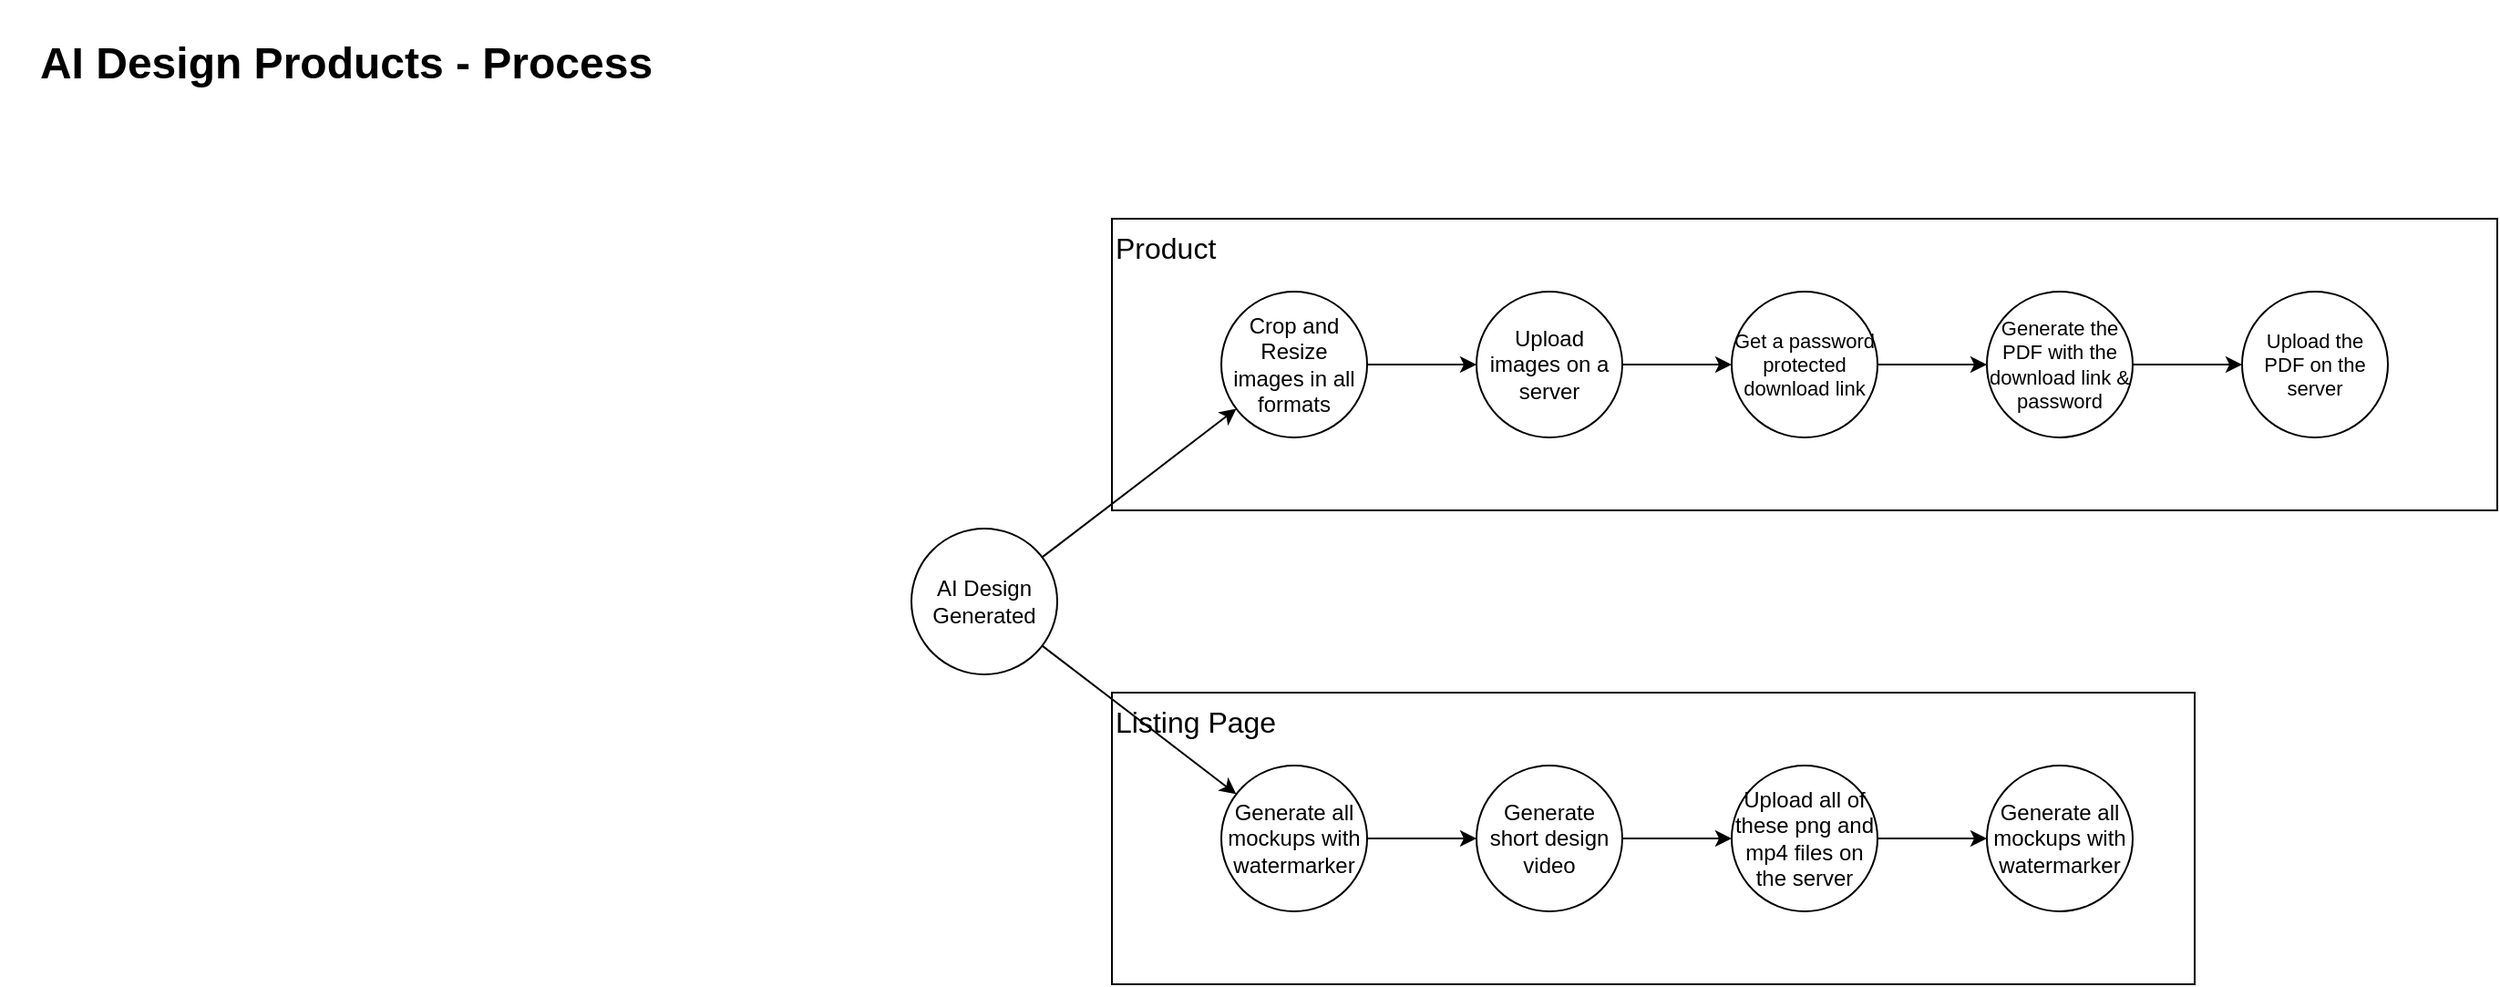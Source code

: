 <mxfile version="21.0.6" type="github">
  <diagram name="Page-1" id="sGuzA3g51q6fcSDmOtlH">
    <mxGraphModel dx="2514" dy="1019" grid="1" gridSize="10" guides="1" tooltips="1" connect="1" arrows="1" fold="1" page="1" pageScale="1" pageWidth="827" pageHeight="1169" math="0" shadow="0">
      <root>
        <mxCell id="0" />
        <mxCell id="1" parent="0" />
        <mxCell id="6QAfk4vxS9SV6BwnsCQb-1" value="AI Design&lt;br&gt;Generated" style="ellipse;whiteSpace=wrap;html=1;aspect=fixed;" parent="1" vertex="1">
          <mxGeometry x="-10" y="310" width="80" height="80" as="geometry" />
        </mxCell>
        <mxCell id="6QAfk4vxS9SV6BwnsCQb-2" value="Product" style="rounded=0;whiteSpace=wrap;html=1;align=left;verticalAlign=top;fillColor=none;fontSize=16;" parent="1" vertex="1">
          <mxGeometry x="100" y="140" width="760" height="160" as="geometry" />
        </mxCell>
        <mxCell id="6QAfk4vxS9SV6BwnsCQb-3" value="Listing Page" style="rounded=0;whiteSpace=wrap;html=1;align=left;verticalAlign=top;fillColor=none;fontSize=16;" parent="1" vertex="1">
          <mxGeometry x="100" y="400" width="594" height="160" as="geometry" />
        </mxCell>
        <mxCell id="6QAfk4vxS9SV6BwnsCQb-4" value="Crop and Resize images in all formats" style="ellipse;whiteSpace=wrap;html=1;aspect=fixed;" parent="1" vertex="1">
          <mxGeometry x="160" y="180" width="80" height="80" as="geometry" />
        </mxCell>
        <mxCell id="6QAfk4vxS9SV6BwnsCQb-5" value="" style="endArrow=classic;html=1;rounded=0;" parent="1" source="6QAfk4vxS9SV6BwnsCQb-1" target="6QAfk4vxS9SV6BwnsCQb-4" edge="1">
          <mxGeometry width="50" height="50" relative="1" as="geometry">
            <mxPoint x="320" y="380" as="sourcePoint" />
            <mxPoint x="370" y="330" as="targetPoint" />
          </mxGeometry>
        </mxCell>
        <mxCell id="6QAfk4vxS9SV6BwnsCQb-6" value="Upload images on a server" style="ellipse;whiteSpace=wrap;html=1;aspect=fixed;" parent="1" vertex="1">
          <mxGeometry x="300" y="180" width="80" height="80" as="geometry" />
        </mxCell>
        <mxCell id="6QAfk4vxS9SV6BwnsCQb-7" value="Get a password protected download link" style="ellipse;whiteSpace=wrap;html=1;aspect=fixed;fontSize=11;" parent="1" vertex="1">
          <mxGeometry x="440" y="180" width="80" height="80" as="geometry" />
        </mxCell>
        <mxCell id="6QAfk4vxS9SV6BwnsCQb-9" value="" style="endArrow=classic;html=1;rounded=0;" parent="1" source="6QAfk4vxS9SV6BwnsCQb-4" target="6QAfk4vxS9SV6BwnsCQb-6" edge="1">
          <mxGeometry width="50" height="50" relative="1" as="geometry">
            <mxPoint x="63" y="328" as="sourcePoint" />
            <mxPoint x="177" y="252" as="targetPoint" />
          </mxGeometry>
        </mxCell>
        <mxCell id="6QAfk4vxS9SV6BwnsCQb-10" value="" style="endArrow=classic;html=1;rounded=0;" parent="1" source="6QAfk4vxS9SV6BwnsCQb-6" target="6QAfk4vxS9SV6BwnsCQb-7" edge="1">
          <mxGeometry width="50" height="50" relative="1" as="geometry">
            <mxPoint x="250" y="230" as="sourcePoint" />
            <mxPoint x="310" y="230" as="targetPoint" />
          </mxGeometry>
        </mxCell>
        <mxCell id="6QAfk4vxS9SV6BwnsCQb-11" value="" style="endArrow=classic;html=1;rounded=0;" parent="1" source="6QAfk4vxS9SV6BwnsCQb-7" target="6QAfk4vxS9SV6BwnsCQb-12" edge="1">
          <mxGeometry width="50" height="50" relative="1" as="geometry">
            <mxPoint x="260" y="240" as="sourcePoint" />
            <mxPoint x="320" y="240" as="targetPoint" />
          </mxGeometry>
        </mxCell>
        <mxCell id="6QAfk4vxS9SV6BwnsCQb-12" value="Generate the PDF with the download link &amp;amp; password" style="ellipse;whiteSpace=wrap;html=1;aspect=fixed;fontSize=11;" parent="1" vertex="1">
          <mxGeometry x="580" y="180" width="80" height="80" as="geometry" />
        </mxCell>
        <mxCell id="6QAfk4vxS9SV6BwnsCQb-14" value="Upload the PDF on the server" style="ellipse;whiteSpace=wrap;html=1;aspect=fixed;fontSize=11;" parent="1" vertex="1">
          <mxGeometry x="720" y="180" width="80" height="80" as="geometry" />
        </mxCell>
        <mxCell id="6QAfk4vxS9SV6BwnsCQb-15" value="" style="endArrow=classic;html=1;rounded=0;" parent="1" source="6QAfk4vxS9SV6BwnsCQb-12" target="6QAfk4vxS9SV6BwnsCQb-14" edge="1">
          <mxGeometry width="50" height="50" relative="1" as="geometry">
            <mxPoint x="530" y="230" as="sourcePoint" />
            <mxPoint x="590" y="230" as="targetPoint" />
          </mxGeometry>
        </mxCell>
        <mxCell id="6QAfk4vxS9SV6BwnsCQb-16" value="Generate short design video" style="ellipse;whiteSpace=wrap;html=1;aspect=fixed;" parent="1" vertex="1">
          <mxGeometry x="300" y="440" width="80" height="80" as="geometry" />
        </mxCell>
        <mxCell id="6QAfk4vxS9SV6BwnsCQb-17" value="" style="endArrow=classic;html=1;rounded=0;" parent="1" source="6QAfk4vxS9SV6BwnsCQb-1" target="6QAfk4vxS9SV6BwnsCQb-18" edge="1">
          <mxGeometry width="50" height="50" relative="1" as="geometry">
            <mxPoint x="72" y="336" as="sourcePoint" />
            <mxPoint x="178" y="254" as="targetPoint" />
          </mxGeometry>
        </mxCell>
        <mxCell id="6QAfk4vxS9SV6BwnsCQb-18" value="Generate all mockups with watermarker" style="ellipse;whiteSpace=wrap;html=1;aspect=fixed;" parent="1" vertex="1">
          <mxGeometry x="160" y="440" width="80" height="80" as="geometry" />
        </mxCell>
        <mxCell id="6QAfk4vxS9SV6BwnsCQb-19" value="Generate all mockups with watermarker" style="ellipse;whiteSpace=wrap;html=1;aspect=fixed;" parent="1" vertex="1">
          <mxGeometry x="580" y="440" width="80" height="80" as="geometry" />
        </mxCell>
        <mxCell id="6QAfk4vxS9SV6BwnsCQb-20" value="Upload all of these png and mp4 files on the server" style="ellipse;whiteSpace=wrap;html=1;aspect=fixed;" parent="1" vertex="1">
          <mxGeometry x="440" y="440" width="80" height="80" as="geometry" />
        </mxCell>
        <mxCell id="6QAfk4vxS9SV6BwnsCQb-21" value="" style="endArrow=classic;html=1;rounded=0;" parent="1" source="6QAfk4vxS9SV6BwnsCQb-18" target="6QAfk4vxS9SV6BwnsCQb-16" edge="1">
          <mxGeometry width="50" height="50" relative="1" as="geometry">
            <mxPoint x="72" y="384" as="sourcePoint" />
            <mxPoint x="178" y="466" as="targetPoint" />
          </mxGeometry>
        </mxCell>
        <mxCell id="6QAfk4vxS9SV6BwnsCQb-22" value="" style="endArrow=classic;html=1;rounded=0;" parent="1" source="6QAfk4vxS9SV6BwnsCQb-16" target="6QAfk4vxS9SV6BwnsCQb-20" edge="1">
          <mxGeometry width="50" height="50" relative="1" as="geometry">
            <mxPoint x="250" y="490" as="sourcePoint" />
            <mxPoint x="310" y="490" as="targetPoint" />
          </mxGeometry>
        </mxCell>
        <mxCell id="6QAfk4vxS9SV6BwnsCQb-23" value="" style="endArrow=classic;html=1;rounded=0;" parent="1" source="6QAfk4vxS9SV6BwnsCQb-20" target="6QAfk4vxS9SV6BwnsCQb-19" edge="1">
          <mxGeometry width="50" height="50" relative="1" as="geometry">
            <mxPoint x="260" y="500" as="sourcePoint" />
            <mxPoint x="320" y="500" as="targetPoint" />
          </mxGeometry>
        </mxCell>
        <mxCell id="4Q-ebMStnQpWPlXbXeAZ-1" value="AI Design Products - Process" style="text;html=1;strokeColor=none;fillColor=none;align=center;verticalAlign=middle;whiteSpace=wrap;rounded=0;fontSize=24;fontStyle=1" vertex="1" parent="1">
          <mxGeometry x="-510" y="20" width="380" height="70" as="geometry" />
        </mxCell>
      </root>
    </mxGraphModel>
  </diagram>
</mxfile>
